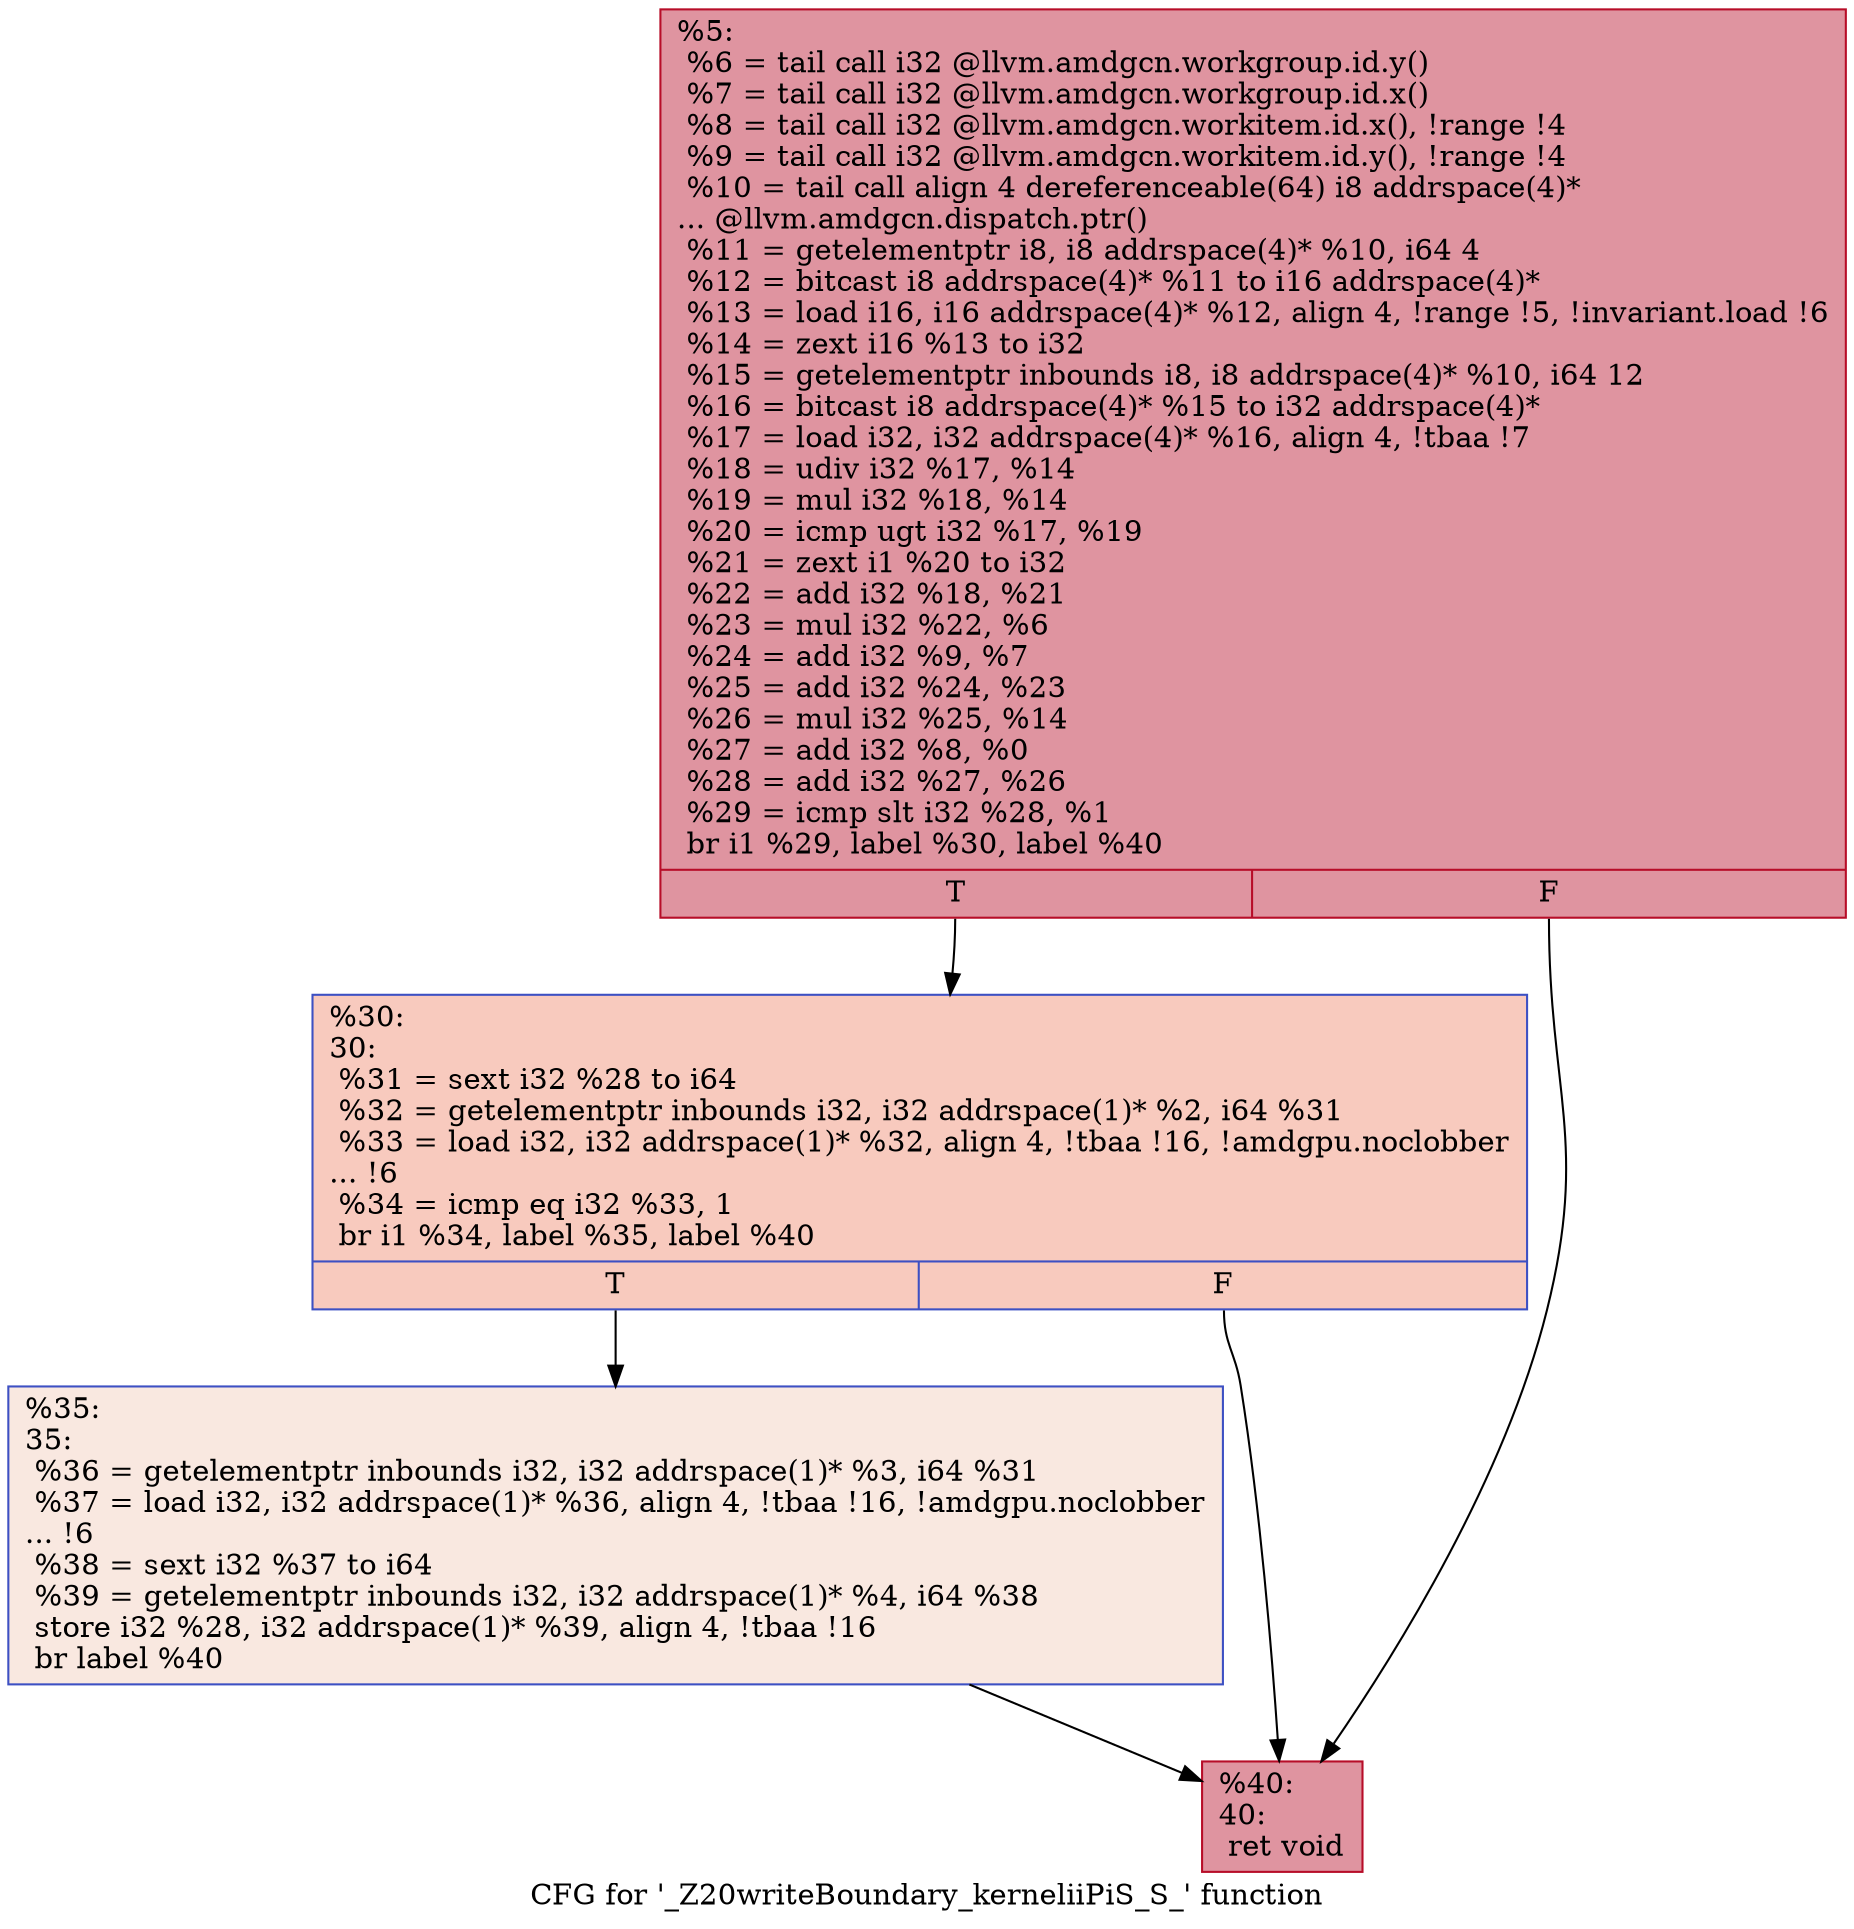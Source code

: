 digraph "CFG for '_Z20writeBoundary_kerneliiPiS_S_' function" {
	label="CFG for '_Z20writeBoundary_kerneliiPiS_S_' function";

	Node0x5d956d0 [shape=record,color="#b70d28ff", style=filled, fillcolor="#b70d2870",label="{%5:\l  %6 = tail call i32 @llvm.amdgcn.workgroup.id.y()\l  %7 = tail call i32 @llvm.amdgcn.workgroup.id.x()\l  %8 = tail call i32 @llvm.amdgcn.workitem.id.x(), !range !4\l  %9 = tail call i32 @llvm.amdgcn.workitem.id.y(), !range !4\l  %10 = tail call align 4 dereferenceable(64) i8 addrspace(4)*\l... @llvm.amdgcn.dispatch.ptr()\l  %11 = getelementptr i8, i8 addrspace(4)* %10, i64 4\l  %12 = bitcast i8 addrspace(4)* %11 to i16 addrspace(4)*\l  %13 = load i16, i16 addrspace(4)* %12, align 4, !range !5, !invariant.load !6\l  %14 = zext i16 %13 to i32\l  %15 = getelementptr inbounds i8, i8 addrspace(4)* %10, i64 12\l  %16 = bitcast i8 addrspace(4)* %15 to i32 addrspace(4)*\l  %17 = load i32, i32 addrspace(4)* %16, align 4, !tbaa !7\l  %18 = udiv i32 %17, %14\l  %19 = mul i32 %18, %14\l  %20 = icmp ugt i32 %17, %19\l  %21 = zext i1 %20 to i32\l  %22 = add i32 %18, %21\l  %23 = mul i32 %22, %6\l  %24 = add i32 %9, %7\l  %25 = add i32 %24, %23\l  %26 = mul i32 %25, %14\l  %27 = add i32 %8, %0\l  %28 = add i32 %27, %26\l  %29 = icmp slt i32 %28, %1\l  br i1 %29, label %30, label %40\l|{<s0>T|<s1>F}}"];
	Node0x5d956d0:s0 -> Node0x5d98870;
	Node0x5d956d0:s1 -> Node0x5d98900;
	Node0x5d98870 [shape=record,color="#3d50c3ff", style=filled, fillcolor="#ef886b70",label="{%30:\l30:                                               \l  %31 = sext i32 %28 to i64\l  %32 = getelementptr inbounds i32, i32 addrspace(1)* %2, i64 %31\l  %33 = load i32, i32 addrspace(1)* %32, align 4, !tbaa !16, !amdgpu.noclobber\l... !6\l  %34 = icmp eq i32 %33, 1\l  br i1 %34, label %35, label %40\l|{<s0>T|<s1>F}}"];
	Node0x5d98870:s0 -> Node0x5d994f0;
	Node0x5d98870:s1 -> Node0x5d98900;
	Node0x5d994f0 [shape=record,color="#3d50c3ff", style=filled, fillcolor="#f1ccb870",label="{%35:\l35:                                               \l  %36 = getelementptr inbounds i32, i32 addrspace(1)* %3, i64 %31\l  %37 = load i32, i32 addrspace(1)* %36, align 4, !tbaa !16, !amdgpu.noclobber\l... !6\l  %38 = sext i32 %37 to i64\l  %39 = getelementptr inbounds i32, i32 addrspace(1)* %4, i64 %38\l  store i32 %28, i32 addrspace(1)* %39, align 4, !tbaa !16\l  br label %40\l}"];
	Node0x5d994f0 -> Node0x5d98900;
	Node0x5d98900 [shape=record,color="#b70d28ff", style=filled, fillcolor="#b70d2870",label="{%40:\l40:                                               \l  ret void\l}"];
}
